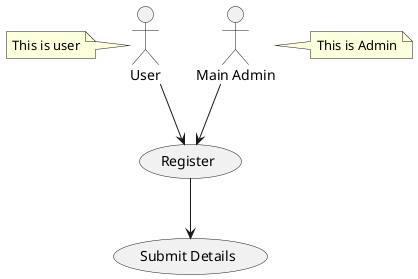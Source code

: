 @startuml
'Alice-->Bob: Authentication Request
'Bob-->Alice: Authentication Response

:Main Admin: as Admin
User --> (Register)
Admin--> (Register)
(Register) --> (Submit Details)
note left of User: This is user
note right of Admin : This is Admin

@enduml